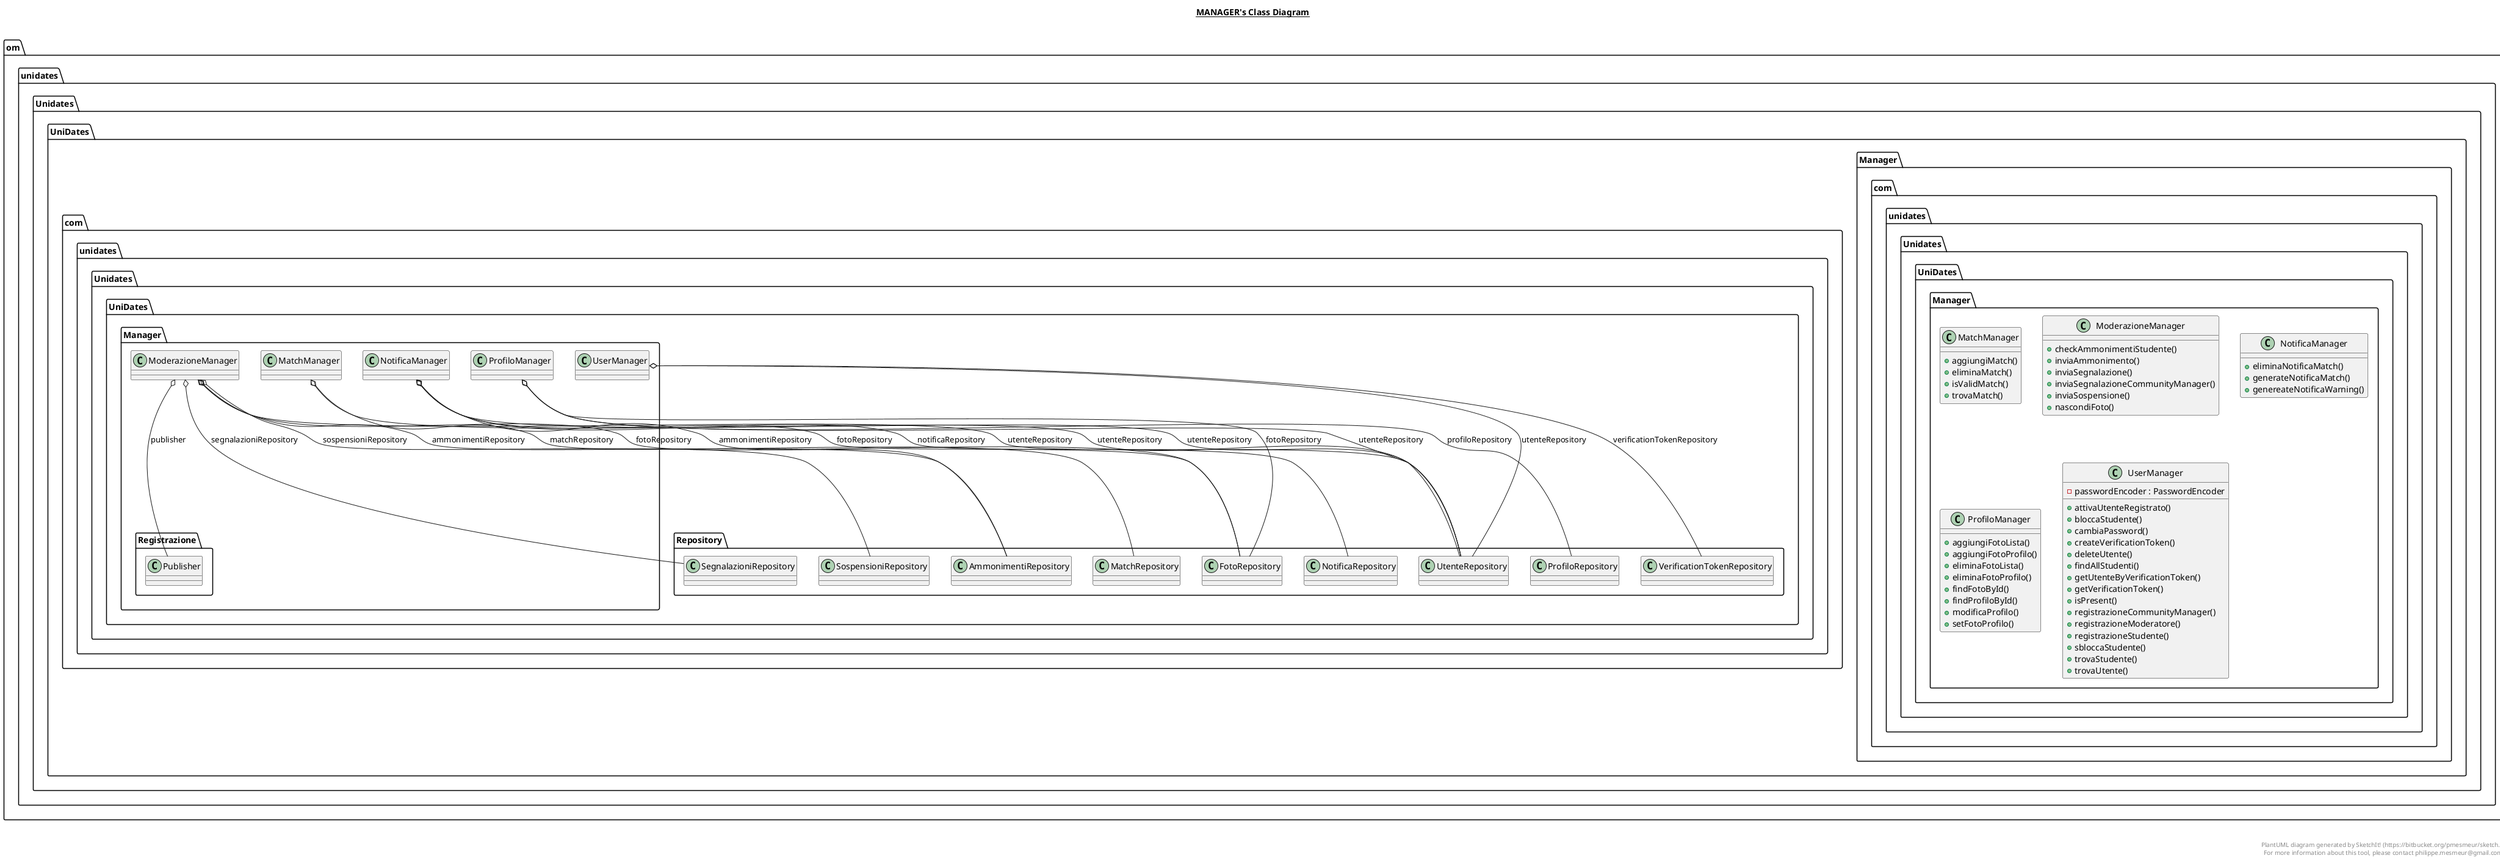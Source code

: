 @startuml

title __MANAGER's Class Diagram__\n

    namespace om.unidates.Unidates.UniDates {
      namespace Manager {
        class com.unidates.Unidates.UniDates.Manager.MatchManager {
            + aggiungiMatch()
            + eliminaMatch()
            + isValidMatch()
            + trovaMatch()
        }
      }
    }
  

    namespace om.unidates.Unidates.UniDates {
      namespace Manager {
        class com.unidates.Unidates.UniDates.Manager.ModerazioneManager {
            + checkAmmonimentiStudente()
            + inviaAmmonimento()
            + inviaSegnalazione()
            + inviaSegnalazioneCommunityManager()
            + inviaSospensione()
            + nascondiFoto()
        }
      }
    }
  

    namespace om.unidates.Unidates.UniDates {
      namespace Manager {
        class com.unidates.Unidates.UniDates.Manager.NotificaManager {
            + eliminaNotificaMatch()
            + generateNotificaMatch()
            + genereateNotificaWarning()
        }
      }
  

    namespace om.unidates.Unidates.UniDates {
      namespace Manager {
        class com.unidates.Unidates.UniDates.Manager.ProfiloManager {
            + aggiungiFotoLista()
            + aggiungiFotoProfilo()
            + eliminaFotoLista()
            + eliminaFotoProfilo()
            + findFotoById()
            + findProfiloById()
            + modificaProfilo()
            + setFotoProfilo()
        }
      }
    }
  

    namespace om.unidates.Unidates.UniDates {
      namespace Manager {
        class com.unidates.Unidates.UniDates.Manager.UserManager {
            - passwordEncoder : PasswordEncoder
            + attivaUtenteRegistrato()
            + bloccaStudente()
            + cambiaPassword()
            + createVerificationToken()
            + deleteUtente()
            + findAllStudenti()
            + getUtenteByVerificationToken()
            + getVerificationToken()
            + isPresent()
            + registrazioneCommunityManager()
            + registrazioneModeratore()
            + registrazioneStudente()
            + sbloccaStudente()
            + trovaStudente()
            + trovaUtente()
        }
      }
    }

  

  com.unidates.Unidates.UniDates.Manager.MatchManager o-- com.unidates.Unidates.UniDates.Repository.MatchRepository : matchRepository
  com.unidates.Unidates.UniDates.Manager.MatchManager o-- com.unidates.Unidates.UniDates.Repository.UtenteRepository : utenteRepository
  com.unidates.Unidates.UniDates.Manager.ModerazioneManager o-- com.unidates.Unidates.UniDates.Repository.AmmonimentiRepository : ammonimentiRepository
  com.unidates.Unidates.UniDates.Manager.ModerazioneManager o-- com.unidates.Unidates.UniDates.Repository.FotoRepository : fotoRepository
  com.unidates.Unidates.UniDates.Manager.ModerazioneManager o-- com.unidates.Unidates.UniDates.Manager.Registrazione.Publisher : publisher
  com.unidates.Unidates.UniDates.Manager.ModerazioneManager o-- com.unidates.Unidates.UniDates.Repository.SegnalazioniRepository : segnalazioniRepository
  com.unidates.Unidates.UniDates.Manager.ModerazioneManager o-- com.unidates.Unidates.UniDates.Repository.SospensioniRepository : sospensioniRepository
  com.unidates.Unidates.UniDates.Manager.ModerazioneManager o-- com.unidates.Unidates.UniDates.Repository.UtenteRepository : utenteRepository
  com.unidates.Unidates.UniDates.Manager.NotificaManager o-- com.unidates.Unidates.UniDates.Repository.AmmonimentiRepository : ammonimentiRepository
  com.unidates.Unidates.UniDates.Manager.NotificaManager o-- com.unidates.Unidates.UniDates.Repository.FotoRepository : fotoRepository
  com.unidates.Unidates.UniDates.Manager.NotificaManager o-- com.unidates.Unidates.UniDates.Repository.NotificaRepository : notificaRepository
  com.unidates.Unidates.UniDates.Manager.NotificaManager o-- com.unidates.Unidates.UniDates.Repository.UtenteRepository : utenteRepository
  com.unidates.Unidates.UniDates.Manager.ProfiloManager o-- com.unidates.Unidates.UniDates.Repository.FotoRepository : fotoRepository
  com.unidates.Unidates.UniDates.Manager.ProfiloManager o-- com.unidates.Unidates.UniDates.Repository.ProfiloRepository : profiloRepository
  com.unidates.Unidates.UniDates.Manager.ProfiloManager o-- com.unidates.Unidates.UniDates.Repository.UtenteRepository : utenteRepository
  com.unidates.Unidates.UniDates.Manager.UserManager o-- com.unidates.Unidates.UniDates.Repository.UtenteRepository : utenteRepository
  com.unidates.Unidates.UniDates.Manager.UserManager o-- com.unidates.Unidates.UniDates.Repository.VerificationTokenRepository : verificationTokenRepository


right footer


PlantUML diagram generated by SketchIt! (https://bitbucket.org/pmesmeur/sketch.it)
For more information about this tool, please contact philippe.mesmeur@gmail.com
endfooter

@enduml
